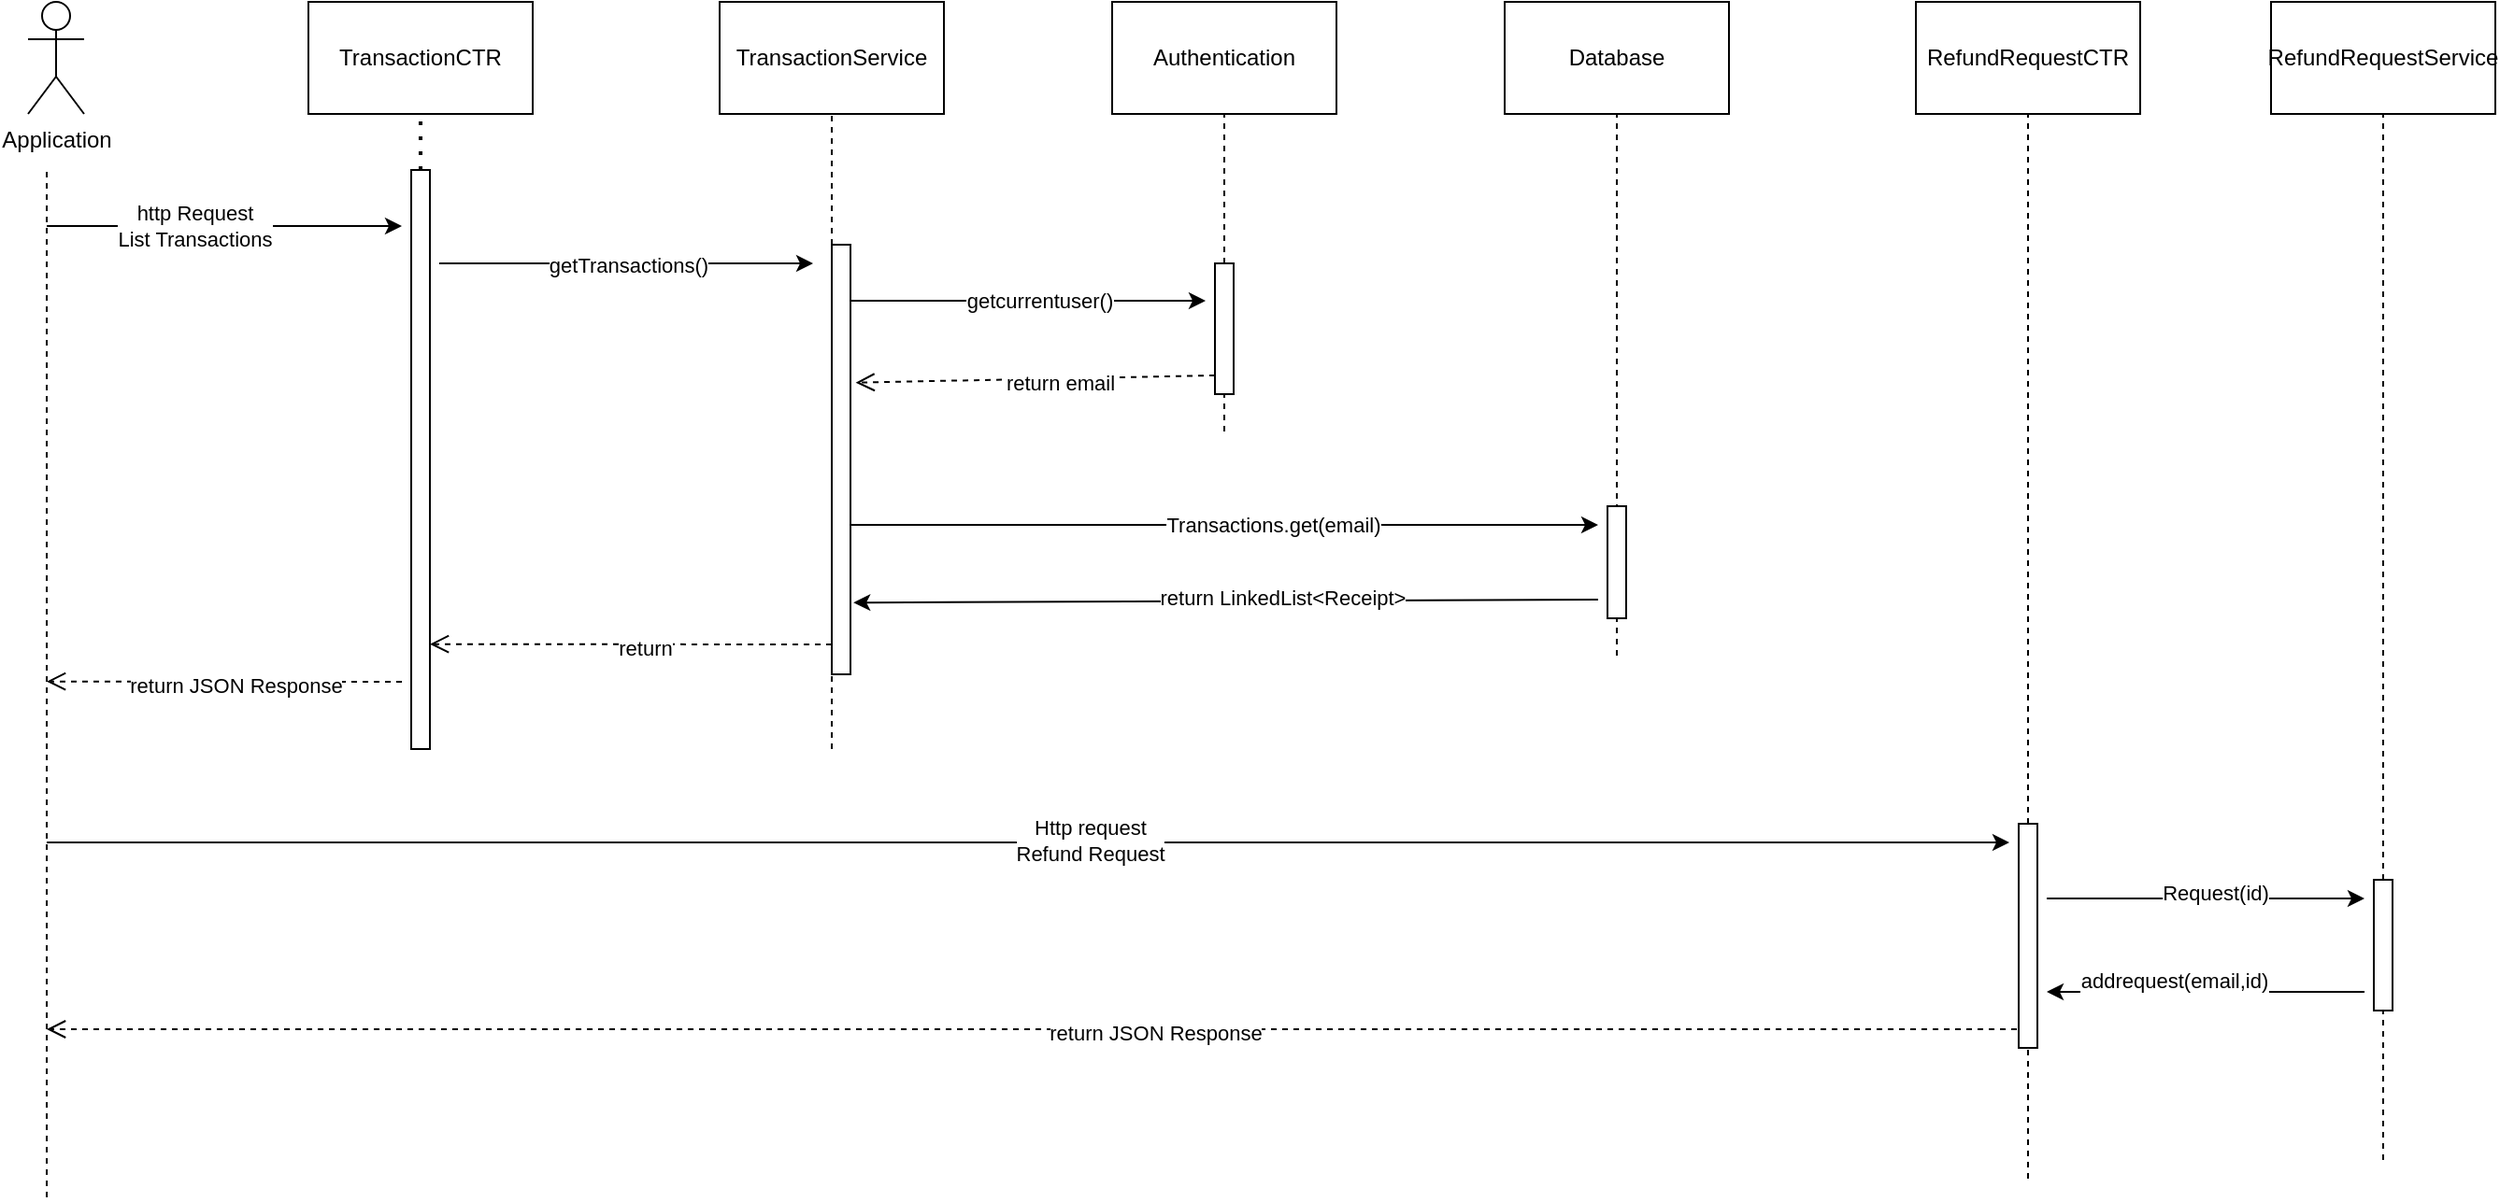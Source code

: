 <mxfile version="20.6.2" type="device"><diagram id="d-6ZQJ9XlmHWQYHM32zO" name="Page-1"><mxGraphModel dx="1264" dy="612" grid="1" gridSize="10" guides="1" tooltips="1" connect="1" arrows="1" fold="1" page="1" pageScale="1" pageWidth="1400" pageHeight="850" math="0" shadow="0"><root><mxCell id="0"/><mxCell id="1" parent="0"/><mxCell id="yexfu9h49RLMWKA0lcSS-1" value="TransactionCTR" style="rounded=0;whiteSpace=wrap;html=1;" parent="1" vertex="1"><mxGeometry x="220" y="30" width="120" height="60" as="geometry"/></mxCell><mxCell id="yexfu9h49RLMWKA0lcSS-2" value="Application" style="shape=umlActor;verticalLabelPosition=bottom;verticalAlign=top;html=1;outlineConnect=0;" parent="1" vertex="1"><mxGeometry x="70" y="30" width="30" height="60" as="geometry"/></mxCell><mxCell id="yexfu9h49RLMWKA0lcSS-3" value="TransactionService" style="rounded=0;whiteSpace=wrap;html=1;" parent="1" vertex="1"><mxGeometry x="440" y="30" width="120" height="60" as="geometry"/></mxCell><mxCell id="yexfu9h49RLMWKA0lcSS-4" value="Authentication" style="rounded=0;whiteSpace=wrap;html=1;" parent="1" vertex="1"><mxGeometry x="650" y="30" width="120" height="60" as="geometry"/></mxCell><mxCell id="yexfu9h49RLMWKA0lcSS-5" value="Database" style="rounded=0;whiteSpace=wrap;html=1;" parent="1" vertex="1"><mxGeometry x="860" y="30" width="120" height="60" as="geometry"/></mxCell><mxCell id="yexfu9h49RLMWKA0lcSS-6" value="RefundRequestCTR" style="rounded=0;whiteSpace=wrap;html=1;" parent="1" vertex="1"><mxGeometry x="1080" y="30" width="120" height="60" as="geometry"/></mxCell><mxCell id="yexfu9h49RLMWKA0lcSS-9" value="RefundRequestService" style="rounded=0;whiteSpace=wrap;html=1;" parent="1" vertex="1"><mxGeometry x="1270" y="30" width="120" height="60" as="geometry"/></mxCell><mxCell id="yexfu9h49RLMWKA0lcSS-10" value="" style="endArrow=none;dashed=1;html=1;rounded=0;" parent="1" edge="1"><mxGeometry width="50" height="50" relative="1" as="geometry"><mxPoint x="80" y="670" as="sourcePoint"/><mxPoint x="80" y="120" as="targetPoint"/></mxGeometry></mxCell><mxCell id="yexfu9h49RLMWKA0lcSS-11" value="" style="endArrow=none;dashed=1;html=1;dashPattern=1 3;strokeWidth=2;rounded=0;entryX=0.5;entryY=1;entryDx=0;entryDy=0;startArrow=none;" parent="1" source="yexfu9h49RLMWKA0lcSS-40" target="yexfu9h49RLMWKA0lcSS-1" edge="1"><mxGeometry width="50" height="50" relative="1" as="geometry"><mxPoint x="280" y="420" as="sourcePoint"/><mxPoint x="760" y="370" as="targetPoint"/></mxGeometry></mxCell><mxCell id="yexfu9h49RLMWKA0lcSS-12" value="" style="endArrow=none;dashed=1;html=1;rounded=0;entryX=0.5;entryY=1;entryDx=0;entryDy=0;" parent="1" target="yexfu9h49RLMWKA0lcSS-3" edge="1"><mxGeometry width="50" height="50" relative="1" as="geometry"><mxPoint x="500" y="430" as="sourcePoint"/><mxPoint x="540" y="100" as="targetPoint"/></mxGeometry></mxCell><mxCell id="yexfu9h49RLMWKA0lcSS-13" value="" style="endArrow=none;dashed=1;html=1;rounded=0;entryX=0.5;entryY=1;entryDx=0;entryDy=0;" parent="1" target="yexfu9h49RLMWKA0lcSS-4" edge="1"><mxGeometry width="50" height="50" relative="1" as="geometry"><mxPoint x="710" y="260" as="sourcePoint"/><mxPoint x="750" y="290" as="targetPoint"/></mxGeometry></mxCell><mxCell id="yexfu9h49RLMWKA0lcSS-14" value="" style="endArrow=none;dashed=1;html=1;rounded=0;entryX=0.5;entryY=1;entryDx=0;entryDy=0;" parent="1" target="yexfu9h49RLMWKA0lcSS-5" edge="1"><mxGeometry width="50" height="50" relative="1" as="geometry"><mxPoint x="920" y="380" as="sourcePoint"/><mxPoint x="760" y="360" as="targetPoint"/></mxGeometry></mxCell><mxCell id="yexfu9h49RLMWKA0lcSS-15" value="" style="endArrow=none;dashed=1;html=1;rounded=0;entryX=0.5;entryY=1;entryDx=0;entryDy=0;startArrow=none;" parent="1" source="Zh5ZJCgvYTnnHg4CuI6I-12" target="yexfu9h49RLMWKA0lcSS-6" edge="1"><mxGeometry width="50" height="50" relative="1" as="geometry"><mxPoint x="1140" y="660" as="sourcePoint"/><mxPoint x="1210" y="150" as="targetPoint"/></mxGeometry></mxCell><mxCell id="yexfu9h49RLMWKA0lcSS-16" value="" style="endArrow=none;dashed=1;html=1;rounded=0;entryX=0.5;entryY=1;entryDx=0;entryDy=0;startArrow=none;" parent="1" source="Zh5ZJCgvYTnnHg4CuI6I-15" target="yexfu9h49RLMWKA0lcSS-9" edge="1"><mxGeometry width="50" height="50" relative="1" as="geometry"><mxPoint x="1330" y="650" as="sourcePoint"/><mxPoint x="760" y="360" as="targetPoint"/></mxGeometry></mxCell><mxCell id="yexfu9h49RLMWKA0lcSS-17" value="" style="endArrow=classic;html=1;rounded=0;" parent="1" edge="1"><mxGeometry width="50" height="50" relative="1" as="geometry"><mxPoint x="80" y="150" as="sourcePoint"/><mxPoint x="270" y="150" as="targetPoint"/></mxGeometry></mxCell><mxCell id="yexfu9h49RLMWKA0lcSS-18" value="http Request&lt;br&gt;List Transactions" style="edgeLabel;html=1;align=center;verticalAlign=middle;resizable=0;points=[];" parent="yexfu9h49RLMWKA0lcSS-17" vertex="1" connectable="0"><mxGeometry x="-0.175" relative="1" as="geometry"><mxPoint as="offset"/></mxGeometry></mxCell><mxCell id="yexfu9h49RLMWKA0lcSS-19" value="" style="endArrow=classic;html=1;rounded=0;" parent="1" edge="1"><mxGeometry width="50" height="50" relative="1" as="geometry"><mxPoint x="290" y="170" as="sourcePoint"/><mxPoint x="490" y="170" as="targetPoint"/></mxGeometry></mxCell><mxCell id="yexfu9h49RLMWKA0lcSS-20" value="getTransactions()" style="edgeLabel;html=1;align=center;verticalAlign=middle;resizable=0;points=[];" parent="yexfu9h49RLMWKA0lcSS-19" vertex="1" connectable="0"><mxGeometry x="0.166" y="-1" relative="1" as="geometry"><mxPoint x="-16" as="offset"/></mxGeometry></mxCell><mxCell id="yexfu9h49RLMWKA0lcSS-21" value="" style="endArrow=classic;html=1;rounded=0;" parent="1" edge="1"><mxGeometry width="50" height="50" relative="1" as="geometry"><mxPoint x="510" y="190" as="sourcePoint"/><mxPoint x="700" y="190" as="targetPoint"/></mxGeometry></mxCell><mxCell id="yexfu9h49RLMWKA0lcSS-22" value="getcurrentuser()" style="edgeLabel;html=1;align=center;verticalAlign=middle;resizable=0;points=[];" parent="yexfu9h49RLMWKA0lcSS-21" vertex="1" connectable="0"><mxGeometry x="0.289" y="-4" relative="1" as="geometry"><mxPoint x="-22" y="-4" as="offset"/></mxGeometry></mxCell><mxCell id="yexfu9h49RLMWKA0lcSS-25" value="" style="endArrow=classic;html=1;rounded=0;" parent="1" edge="1"><mxGeometry width="50" height="50" relative="1" as="geometry"><mxPoint x="510" y="310" as="sourcePoint"/><mxPoint x="910" y="310" as="targetPoint"/></mxGeometry></mxCell><mxCell id="yexfu9h49RLMWKA0lcSS-26" value="Transactions.get(email)" style="edgeLabel;html=1;align=center;verticalAlign=middle;resizable=0;points=[];" parent="yexfu9h49RLMWKA0lcSS-25" vertex="1" connectable="0"><mxGeometry x="0.129" relative="1" as="geometry"><mxPoint as="offset"/></mxGeometry></mxCell><mxCell id="yexfu9h49RLMWKA0lcSS-27" value="" style="endArrow=classic;html=1;rounded=0;entryX=1.16;entryY=0.833;entryDx=0;entryDy=0;entryPerimeter=0;" parent="1" target="yexfu9h49RLMWKA0lcSS-43" edge="1"><mxGeometry width="50" height="50" relative="1" as="geometry"><mxPoint x="910" y="350" as="sourcePoint"/><mxPoint x="520" y="350" as="targetPoint"/></mxGeometry></mxCell><mxCell id="yexfu9h49RLMWKA0lcSS-28" value="return LinkedList&amp;lt;Receipt&amp;gt;" style="edgeLabel;html=1;align=center;verticalAlign=middle;resizable=0;points=[];" parent="yexfu9h49RLMWKA0lcSS-27" vertex="1" connectable="0"><mxGeometry x="-0.31" y="-2" relative="1" as="geometry"><mxPoint x="-32" as="offset"/></mxGeometry></mxCell><mxCell id="yexfu9h49RLMWKA0lcSS-34" value="" style="endArrow=classic;html=1;rounded=0;" parent="1" edge="1"><mxGeometry width="50" height="50" relative="1" as="geometry"><mxPoint x="80" y="480" as="sourcePoint"/><mxPoint x="1130" y="480" as="targetPoint"/></mxGeometry></mxCell><mxCell id="yexfu9h49RLMWKA0lcSS-35" value="Http request&lt;br&gt;Refund Request" style="edgeLabel;html=1;align=center;verticalAlign=middle;resizable=0;points=[];" parent="yexfu9h49RLMWKA0lcSS-34" vertex="1" connectable="0"><mxGeometry x="0.062" y="1" relative="1" as="geometry"><mxPoint as="offset"/></mxGeometry></mxCell><mxCell id="yexfu9h49RLMWKA0lcSS-36" value="" style="endArrow=classic;html=1;rounded=0;" parent="1" edge="1"><mxGeometry width="50" height="50" relative="1" as="geometry"><mxPoint x="1150" y="510" as="sourcePoint"/><mxPoint x="1320" y="510" as="targetPoint"/></mxGeometry></mxCell><mxCell id="yexfu9h49RLMWKA0lcSS-37" value="Request(id)" style="edgeLabel;html=1;align=center;verticalAlign=middle;resizable=0;points=[];" parent="yexfu9h49RLMWKA0lcSS-36" vertex="1" connectable="0"><mxGeometry x="0.153" y="3" relative="1" as="geometry"><mxPoint x="-8" as="offset"/></mxGeometry></mxCell><mxCell id="yexfu9h49RLMWKA0lcSS-38" value="" style="endArrow=classic;html=1;rounded=0;" parent="1" edge="1"><mxGeometry width="50" height="50" relative="1" as="geometry"><mxPoint x="1320" y="560" as="sourcePoint"/><mxPoint x="1150" y="560" as="targetPoint"/></mxGeometry></mxCell><mxCell id="yexfu9h49RLMWKA0lcSS-39" value="addrequest(email,id)" style="edgeLabel;html=1;align=center;verticalAlign=middle;resizable=0;points=[];" parent="yexfu9h49RLMWKA0lcSS-38" vertex="1" connectable="0"><mxGeometry x="0.207" y="-6" relative="1" as="geometry"><mxPoint as="offset"/></mxGeometry></mxCell><mxCell id="yexfu9h49RLMWKA0lcSS-40" value="" style="rounded=0;whiteSpace=wrap;html=1;" parent="1" vertex="1"><mxGeometry x="275" y="120" width="10" height="310" as="geometry"/></mxCell><mxCell id="yexfu9h49RLMWKA0lcSS-41" value="" style="endArrow=none;dashed=1;html=1;dashPattern=1 3;strokeWidth=2;rounded=0;entryX=0.5;entryY=1;entryDx=0;entryDy=0;" parent="1" target="yexfu9h49RLMWKA0lcSS-40" edge="1"><mxGeometry width="50" height="50" relative="1" as="geometry"><mxPoint x="280.0" y="420" as="sourcePoint"/><mxPoint x="280.0" y="90" as="targetPoint"/></mxGeometry></mxCell><mxCell id="yexfu9h49RLMWKA0lcSS-42" value="" style="rounded=0;whiteSpace=wrap;html=1;" parent="1" vertex="1"><mxGeometry x="275" y="120" width="10" height="310" as="geometry"/></mxCell><mxCell id="yexfu9h49RLMWKA0lcSS-43" value="" style="rounded=0;whiteSpace=wrap;html=1;" parent="1" vertex="1"><mxGeometry x="500" y="160" width="10" height="230" as="geometry"/></mxCell><mxCell id="yexfu9h49RLMWKA0lcSS-44" value="" style="rounded=0;whiteSpace=wrap;html=1;" parent="1" vertex="1"><mxGeometry x="705" y="170" width="10" height="70" as="geometry"/></mxCell><mxCell id="Zh5ZJCgvYTnnHg4CuI6I-1" value="" style="html=1;verticalAlign=bottom;endArrow=open;dashed=1;endSize=8;rounded=0;entryX=1.28;entryY=0.321;entryDx=0;entryDy=0;entryPerimeter=0;" parent="1" target="yexfu9h49RLMWKA0lcSS-43" edge="1"><mxGeometry x="-1" y="-171" relative="1" as="geometry"><mxPoint x="705" y="230" as="sourcePoint"/><mxPoint x="565" y="230" as="targetPoint"/><mxPoint x="160" y="111" as="offset"/></mxGeometry></mxCell><mxCell id="Zh5ZJCgvYTnnHg4CuI6I-2" value="return email" style="edgeLabel;html=1;align=center;verticalAlign=middle;resizable=0;points=[];" parent="Zh5ZJCgvYTnnHg4CuI6I-1" vertex="1" connectable="0"><mxGeometry x="-0.132" y="2" relative="1" as="geometry"><mxPoint as="offset"/></mxGeometry></mxCell><mxCell id="Zh5ZJCgvYTnnHg4CuI6I-3" value="" style="html=1;verticalAlign=bottom;endArrow=open;dashed=1;endSize=8;rounded=0;entryX=1.28;entryY=0.321;entryDx=0;entryDy=0;entryPerimeter=0;" parent="1" edge="1"><mxGeometry x="-1" y="-171" relative="1" as="geometry"><mxPoint x="500" y="374" as="sourcePoint"/><mxPoint x="285.0" y="373.83" as="targetPoint"/><mxPoint x="160" y="111" as="offset"/></mxGeometry></mxCell><mxCell id="Zh5ZJCgvYTnnHg4CuI6I-4" value="return" style="edgeLabel;html=1;align=center;verticalAlign=middle;resizable=0;points=[];" parent="Zh5ZJCgvYTnnHg4CuI6I-3" vertex="1" connectable="0"><mxGeometry x="-0.132" y="2" relative="1" as="geometry"><mxPoint x="-7" as="offset"/></mxGeometry></mxCell><mxCell id="Zh5ZJCgvYTnnHg4CuI6I-5" value="" style="html=1;verticalAlign=bottom;endArrow=open;dashed=1;endSize=8;rounded=0;entryX=1.28;entryY=0.321;entryDx=0;entryDy=0;entryPerimeter=0;" parent="1" edge="1"><mxGeometry x="-1" y="-171" relative="1" as="geometry"><mxPoint x="270" y="394" as="sourcePoint"/><mxPoint x="80" y="393.84" as="targetPoint"/><mxPoint x="160" y="111" as="offset"/></mxGeometry></mxCell><mxCell id="Zh5ZJCgvYTnnHg4CuI6I-6" value="return JSON Response" style="edgeLabel;html=1;align=center;verticalAlign=middle;resizable=0;points=[];" parent="Zh5ZJCgvYTnnHg4CuI6I-5" vertex="1" connectable="0"><mxGeometry x="-0.132" y="2" relative="1" as="geometry"><mxPoint x="-7" as="offset"/></mxGeometry></mxCell><mxCell id="Zh5ZJCgvYTnnHg4CuI6I-7" value="" style="html=1;verticalAlign=bottom;endArrow=open;dashed=1;endSize=8;rounded=0;" parent="1" edge="1"><mxGeometry x="-1" y="-171" relative="1" as="geometry"><mxPoint x="1140" y="580" as="sourcePoint"/><mxPoint x="80" y="580" as="targetPoint"/><mxPoint x="160" y="111" as="offset"/></mxGeometry></mxCell><mxCell id="Zh5ZJCgvYTnnHg4CuI6I-8" value="return JSON Response" style="edgeLabel;html=1;align=center;verticalAlign=middle;resizable=0;points=[];" parent="Zh5ZJCgvYTnnHg4CuI6I-7" vertex="1" connectable="0"><mxGeometry x="-0.132" y="2" relative="1" as="geometry"><mxPoint x="-7" as="offset"/></mxGeometry></mxCell><mxCell id="Zh5ZJCgvYTnnHg4CuI6I-11" value="" style="rounded=0;whiteSpace=wrap;html=1;" parent="1" vertex="1"><mxGeometry x="915" y="300" width="10" height="60" as="geometry"/></mxCell><mxCell id="Zh5ZJCgvYTnnHg4CuI6I-12" value="" style="rounded=0;whiteSpace=wrap;html=1;" parent="1" vertex="1"><mxGeometry x="1135" y="470" width="10" height="120" as="geometry"/></mxCell><mxCell id="Zh5ZJCgvYTnnHg4CuI6I-13" value="" style="endArrow=none;dashed=1;html=1;rounded=0;entryX=0.5;entryY=1;entryDx=0;entryDy=0;" parent="1" target="Zh5ZJCgvYTnnHg4CuI6I-12" edge="1"><mxGeometry width="50" height="50" relative="1" as="geometry"><mxPoint x="1140.0" y="660" as="sourcePoint"/><mxPoint x="1140.0" y="90" as="targetPoint"/></mxGeometry></mxCell><mxCell id="Zh5ZJCgvYTnnHg4CuI6I-15" value="" style="rounded=0;whiteSpace=wrap;html=1;" parent="1" vertex="1"><mxGeometry x="1325" y="500" width="10" height="70" as="geometry"/></mxCell><mxCell id="Zh5ZJCgvYTnnHg4CuI6I-16" value="" style="endArrow=none;dashed=1;html=1;rounded=0;entryX=0.5;entryY=1;entryDx=0;entryDy=0;" parent="1" target="Zh5ZJCgvYTnnHg4CuI6I-15" edge="1"><mxGeometry width="50" height="50" relative="1" as="geometry"><mxPoint x="1330.0" y="650" as="sourcePoint"/><mxPoint x="1330.0" y="90" as="targetPoint"/></mxGeometry></mxCell></root></mxGraphModel></diagram></mxfile>